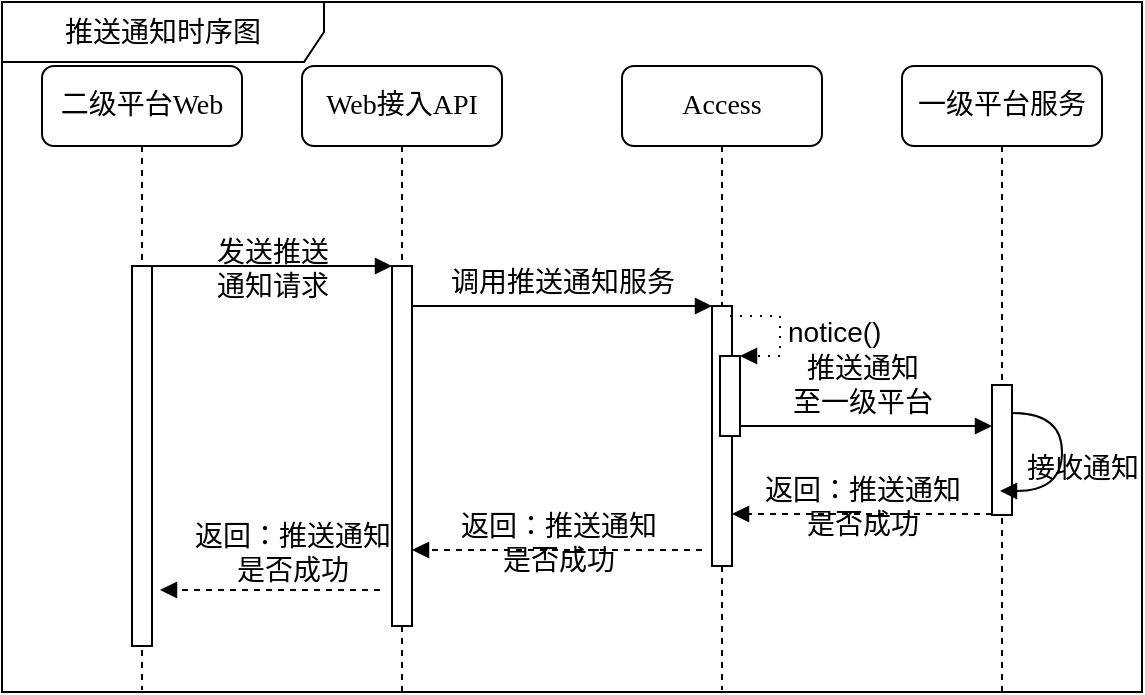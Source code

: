 <mxfile version="10.6.1" type="github"><diagram name="Page-1" id="13e1069c-82ec-6db2-03f1-153e76fe0fe0"><mxGraphModel dx="1007" dy="-222" grid="1" gridSize="10" guides="1" tooltips="1" connect="1" arrows="1" fold="1" page="1" pageScale="1" pageWidth="1100" pageHeight="850" background="#ffffff" math="0" shadow="0"><root><mxCell id="0"/><mxCell id="1" parent="0"/><mxCell id="dAKh07bjdcNsQsVzU1ZC-32" value="推送通知&lt;br&gt;至一级平台" style="html=1;verticalAlign=bottom;endArrow=block;labelBackgroundColor=none;fontFamily=Verdana;fontSize=14;edgeStyle=elbowEdgeStyle;elbow=vertical;" parent="1" edge="1"><mxGeometry relative="1" as="geometry"><mxPoint x="585" y="1077" as="sourcePoint"/><Array as="points"><mxPoint x="590" y="1077"/></Array><mxPoint x="715" y="1077" as="targetPoint"/></mxGeometry></mxCell><mxCell id="dAKh07bjdcNsQsVzU1ZC-24" value="Web接入API" style="shape=umlLifeline;perimeter=lifelinePerimeter;whiteSpace=wrap;html=1;container=1;collapsible=0;recursiveResize=0;outlineConnect=0;rounded=1;shadow=0;comic=0;labelBackgroundColor=none;strokeColor=#000000;strokeWidth=1;fillColor=#FFFFFF;fontFamily=Verdana;fontSize=14;fontColor=#000000;align=center;" parent="1" vertex="1"><mxGeometry x="370" y="897" width="100" height="313" as="geometry"/></mxCell><mxCell id="dAKh07bjdcNsQsVzU1ZC-25" value="" style="html=1;points=[];perimeter=orthogonalPerimeter;rounded=0;shadow=0;comic=0;labelBackgroundColor=none;strokeColor=#000000;strokeWidth=1;fillColor=#FFFFFF;fontFamily=Verdana;fontSize=14;fontColor=#000000;align=center;" parent="dAKh07bjdcNsQsVzU1ZC-24" vertex="1"><mxGeometry x="45" y="100" width="10" height="180" as="geometry"/></mxCell><mxCell id="dAKh07bjdcNsQsVzU1ZC-26" value="Access" style="shape=umlLifeline;perimeter=lifelinePerimeter;whiteSpace=wrap;html=1;container=1;collapsible=0;recursiveResize=0;outlineConnect=0;rounded=1;shadow=0;comic=0;labelBackgroundColor=none;strokeColor=#000000;strokeWidth=1;fillColor=#FFFFFF;fontFamily=Verdana;fontSize=14;fontColor=#000000;align=center;" parent="1" vertex="1"><mxGeometry x="530" y="897" width="100" height="312" as="geometry"/></mxCell><mxCell id="dAKh07bjdcNsQsVzU1ZC-27" value="" style="html=1;points=[];perimeter=orthogonalPerimeter;rounded=0;shadow=0;comic=0;labelBackgroundColor=none;strokeColor=#000000;strokeWidth=1;fillColor=#FFFFFF;fontFamily=Verdana;fontSize=14;fontColor=#000000;align=center;" parent="dAKh07bjdcNsQsVzU1ZC-26" vertex="1"><mxGeometry x="45" y="120" width="10" height="130" as="geometry"/></mxCell><mxCell id="V59bvvk4XMeUjytfGs8h-2" value="&lt;font style=&quot;font-size: 14px&quot;&gt;notice()&lt;/font&gt;" style="edgeStyle=orthogonalEdgeStyle;html=1;align=left;spacingLeft=2;endArrow=block;rounded=0;entryX=1;entryY=0;dashed=1;dashPattern=1 4;" edge="1" target="V59bvvk4XMeUjytfGs8h-1" parent="dAKh07bjdcNsQsVzU1ZC-26"><mxGeometry relative="1" as="geometry"><mxPoint x="54" y="125" as="sourcePoint"/><Array as="points"><mxPoint x="79" y="125"/></Array></mxGeometry></mxCell><mxCell id="V59bvvk4XMeUjytfGs8h-1" value="" style="html=1;points=[];perimeter=orthogonalPerimeter;" vertex="1" parent="dAKh07bjdcNsQsVzU1ZC-26"><mxGeometry x="49" y="145" width="10" height="40" as="geometry"/></mxCell><mxCell id="dAKh07bjdcNsQsVzU1ZC-28" value="一级平台服务" style="shape=umlLifeline;perimeter=lifelinePerimeter;whiteSpace=wrap;html=1;container=1;collapsible=0;recursiveResize=0;outlineConnect=0;rounded=1;shadow=0;comic=0;labelBackgroundColor=none;strokeColor=#000000;strokeWidth=1;fillColor=#FFFFFF;fontFamily=Verdana;fontSize=14;fontColor=#000000;align=center;" parent="1" vertex="1"><mxGeometry x="670" y="897" width="100" height="313" as="geometry"/></mxCell><mxCell id="dAKh07bjdcNsQsVzU1ZC-29" value="二级平台Web" style="shape=umlLifeline;perimeter=lifelinePerimeter;whiteSpace=wrap;html=1;container=1;collapsible=0;recursiveResize=0;outlineConnect=0;rounded=1;shadow=0;comic=0;labelBackgroundColor=none;strokeColor=#000000;strokeWidth=1;fillColor=#FFFFFF;fontFamily=Verdana;fontSize=14;fontColor=#000000;align=center;" parent="1" vertex="1"><mxGeometry x="240" y="897" width="100" height="312" as="geometry"/></mxCell><mxCell id="dAKh07bjdcNsQsVzU1ZC-30" value="" style="html=1;points=[];perimeter=orthogonalPerimeter;rounded=0;shadow=0;comic=0;labelBackgroundColor=none;strokeColor=#000000;strokeWidth=1;fillColor=#FFFFFF;fontFamily=Verdana;fontSize=14;fontColor=#000000;align=center;" parent="dAKh07bjdcNsQsVzU1ZC-29" vertex="1"><mxGeometry x="45" y="100" width="10" height="190" as="geometry"/></mxCell><mxCell id="dAKh07bjdcNsQsVzU1ZC-31" value="" style="html=1;points=[];perimeter=orthogonalPerimeter;rounded=0;shadow=0;comic=0;labelBackgroundColor=none;strokeColor=#000000;strokeWidth=1;fillColor=#FFFFFF;fontFamily=Verdana;fontSize=14;fontColor=#000000;align=center;" parent="1" vertex="1"><mxGeometry x="715" y="1056.5" width="10" height="65" as="geometry"/></mxCell><mxCell id="dAKh07bjdcNsQsVzU1ZC-33" value="发送推送&lt;br&gt;通知请求" style="html=1;verticalAlign=bottom;endArrow=block;entryX=0;entryY=0;labelBackgroundColor=none;fontFamily=Verdana;fontSize=14;edgeStyle=elbowEdgeStyle;elbow=vertical;endFill=1;" parent="1" source="dAKh07bjdcNsQsVzU1ZC-30" target="dAKh07bjdcNsQsVzU1ZC-25" edge="1"><mxGeometry y="-22" relative="1" as="geometry"><mxPoint x="350" y="1006.5" as="sourcePoint"/><mxPoint as="offset"/></mxGeometry></mxCell><mxCell id="dAKh07bjdcNsQsVzU1ZC-34" value="调用推送通知服务" style="html=1;verticalAlign=bottom;endArrow=block;entryX=0;entryY=0;labelBackgroundColor=none;fontFamily=Verdana;fontSize=14;edgeStyle=elbowEdgeStyle;elbow=vertical;endFill=1;" parent="1" source="dAKh07bjdcNsQsVzU1ZC-25" target="dAKh07bjdcNsQsVzU1ZC-27" edge="1"><mxGeometry relative="1" as="geometry"><mxPoint x="500" y="1016.5" as="sourcePoint"/></mxGeometry></mxCell><mxCell id="dAKh07bjdcNsQsVzU1ZC-36" value="返回：推送通知&lt;br&gt;是否成功" style="html=1;verticalAlign=bottom;endArrow=block;entryX=0;entryY=0;labelBackgroundColor=none;fontFamily=Verdana;fontSize=14;dashed=1;" parent="1" edge="1"><mxGeometry y="17" relative="1" as="geometry"><mxPoint x="715" y="1121" as="sourcePoint"/><mxPoint x="585" y="1121" as="targetPoint"/><mxPoint as="offset"/></mxGeometry></mxCell><mxCell id="dAKh07bjdcNsQsVzU1ZC-60" value="返回：推送通知&lt;br&gt;是否成功" style="html=1;verticalAlign=bottom;endArrow=block;entryX=0;entryY=0;labelBackgroundColor=none;fontFamily=Verdana;fontSize=14;dashed=1;" parent="1" edge="1"><mxGeometry y="17" relative="1" as="geometry"><mxPoint x="570" y="1139" as="sourcePoint"/><mxPoint x="425" y="1139" as="targetPoint"/><mxPoint as="offset"/></mxGeometry></mxCell><mxCell id="dAKh07bjdcNsQsVzU1ZC-61" value="返回：推送通知&lt;br&gt;是否成功" style="html=1;verticalAlign=bottom;endArrow=block;labelBackgroundColor=none;fontFamily=Verdana;fontSize=14;dashed=1;" parent="1" edge="1"><mxGeometry x="-0.201" y="2" relative="1" as="geometry"><mxPoint x="409" y="1159" as="sourcePoint"/><mxPoint x="299" y="1159" as="targetPoint"/><mxPoint as="offset"/></mxGeometry></mxCell><mxCell id="dAKh07bjdcNsQsVzU1ZC-62" value="接收通知" style="html=1;verticalAlign=bottom;endArrow=block;labelBackgroundColor=none;fontFamily=Verdana;fontSize=14;elbow=vertical;edgeStyle=orthogonalEdgeStyle;curved=1;exitX=1.066;exitY=0.713;exitPerimeter=0;" parent="1" edge="1"><mxGeometry x="0.347" y="-10" relative="1" as="geometry"><mxPoint x="725" y="1070.5" as="sourcePoint"/><mxPoint x="719" y="1109.5" as="targetPoint"/><Array as="points"><mxPoint x="750" y="1071"/><mxPoint x="750" y="1110"/></Array><mxPoint x="10" y="10" as="offset"/></mxGeometry></mxCell><mxCell id="V59bvvk4XMeUjytfGs8h-5" value="&lt;font style=&quot;font-size: 14px&quot;&gt;推送通知时序图&lt;/font&gt;" style="shape=umlFrame;whiteSpace=wrap;html=1;width=161;height=30;" vertex="1" parent="1"><mxGeometry x="220" y="865" width="570" height="345" as="geometry"/></mxCell></root></mxGraphModel></diagram></mxfile>

